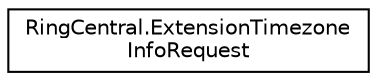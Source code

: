 digraph "Graphical Class Hierarchy"
{
 // LATEX_PDF_SIZE
  edge [fontname="Helvetica",fontsize="10",labelfontname="Helvetica",labelfontsize="10"];
  node [fontname="Helvetica",fontsize="10",shape=record];
  rankdir="LR";
  Node0 [label="RingCentral.ExtensionTimezone\lInfoRequest",height=0.2,width=0.4,color="black", fillcolor="white", style="filled",URL="$classRingCentral_1_1ExtensionTimezoneInfoRequest.html",tooltip=" "];
}
